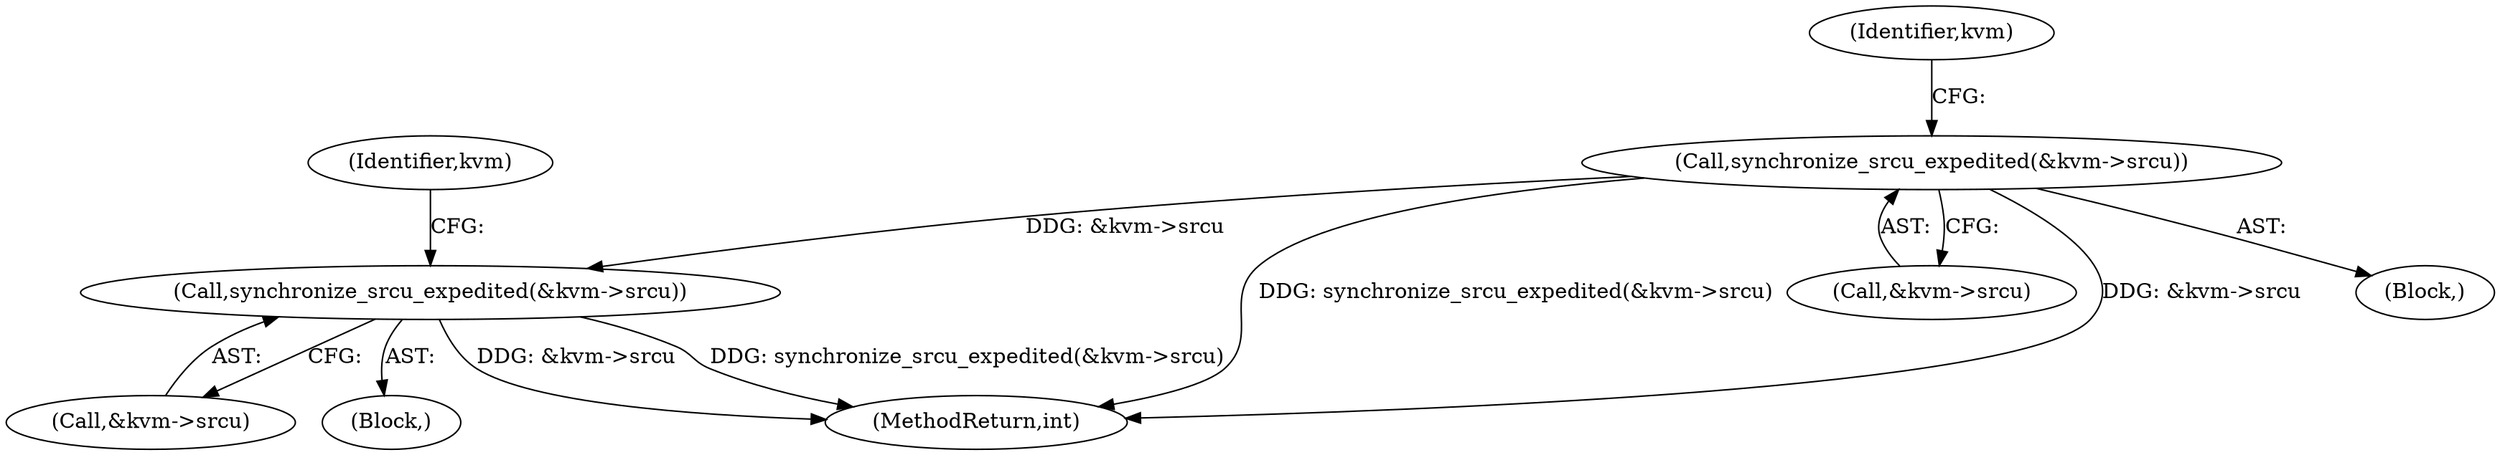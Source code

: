 digraph "0_linux_fa3d315a4ce2c0891cdde262562e710d95fba19e@pointer" {
"1000529" [label="(Call,synchronize_srcu_expedited(&kvm->srcu))"];
"1000625" [label="(Call,synchronize_srcu_expedited(&kvm->srcu))"];
"1000530" [label="(Call,&kvm->srcu)"];
"1000529" [label="(Call,synchronize_srcu_expedited(&kvm->srcu))"];
"1000643" [label="(MethodReturn,int)"];
"1000625" [label="(Call,synchronize_srcu_expedited(&kvm->srcu))"];
"1000631" [label="(Identifier,kvm)"];
"1000117" [label="(Block,)"];
"1000465" [label="(Block,)"];
"1000535" [label="(Identifier,kvm)"];
"1000626" [label="(Call,&kvm->srcu)"];
"1000529" -> "1000465"  [label="AST: "];
"1000529" -> "1000530"  [label="CFG: "];
"1000530" -> "1000529"  [label="AST: "];
"1000535" -> "1000529"  [label="CFG: "];
"1000529" -> "1000643"  [label="DDG: &kvm->srcu"];
"1000529" -> "1000643"  [label="DDG: synchronize_srcu_expedited(&kvm->srcu)"];
"1000529" -> "1000625"  [label="DDG: &kvm->srcu"];
"1000625" -> "1000117"  [label="AST: "];
"1000625" -> "1000626"  [label="CFG: "];
"1000626" -> "1000625"  [label="AST: "];
"1000631" -> "1000625"  [label="CFG: "];
"1000625" -> "1000643"  [label="DDG: &kvm->srcu"];
"1000625" -> "1000643"  [label="DDG: synchronize_srcu_expedited(&kvm->srcu)"];
}
